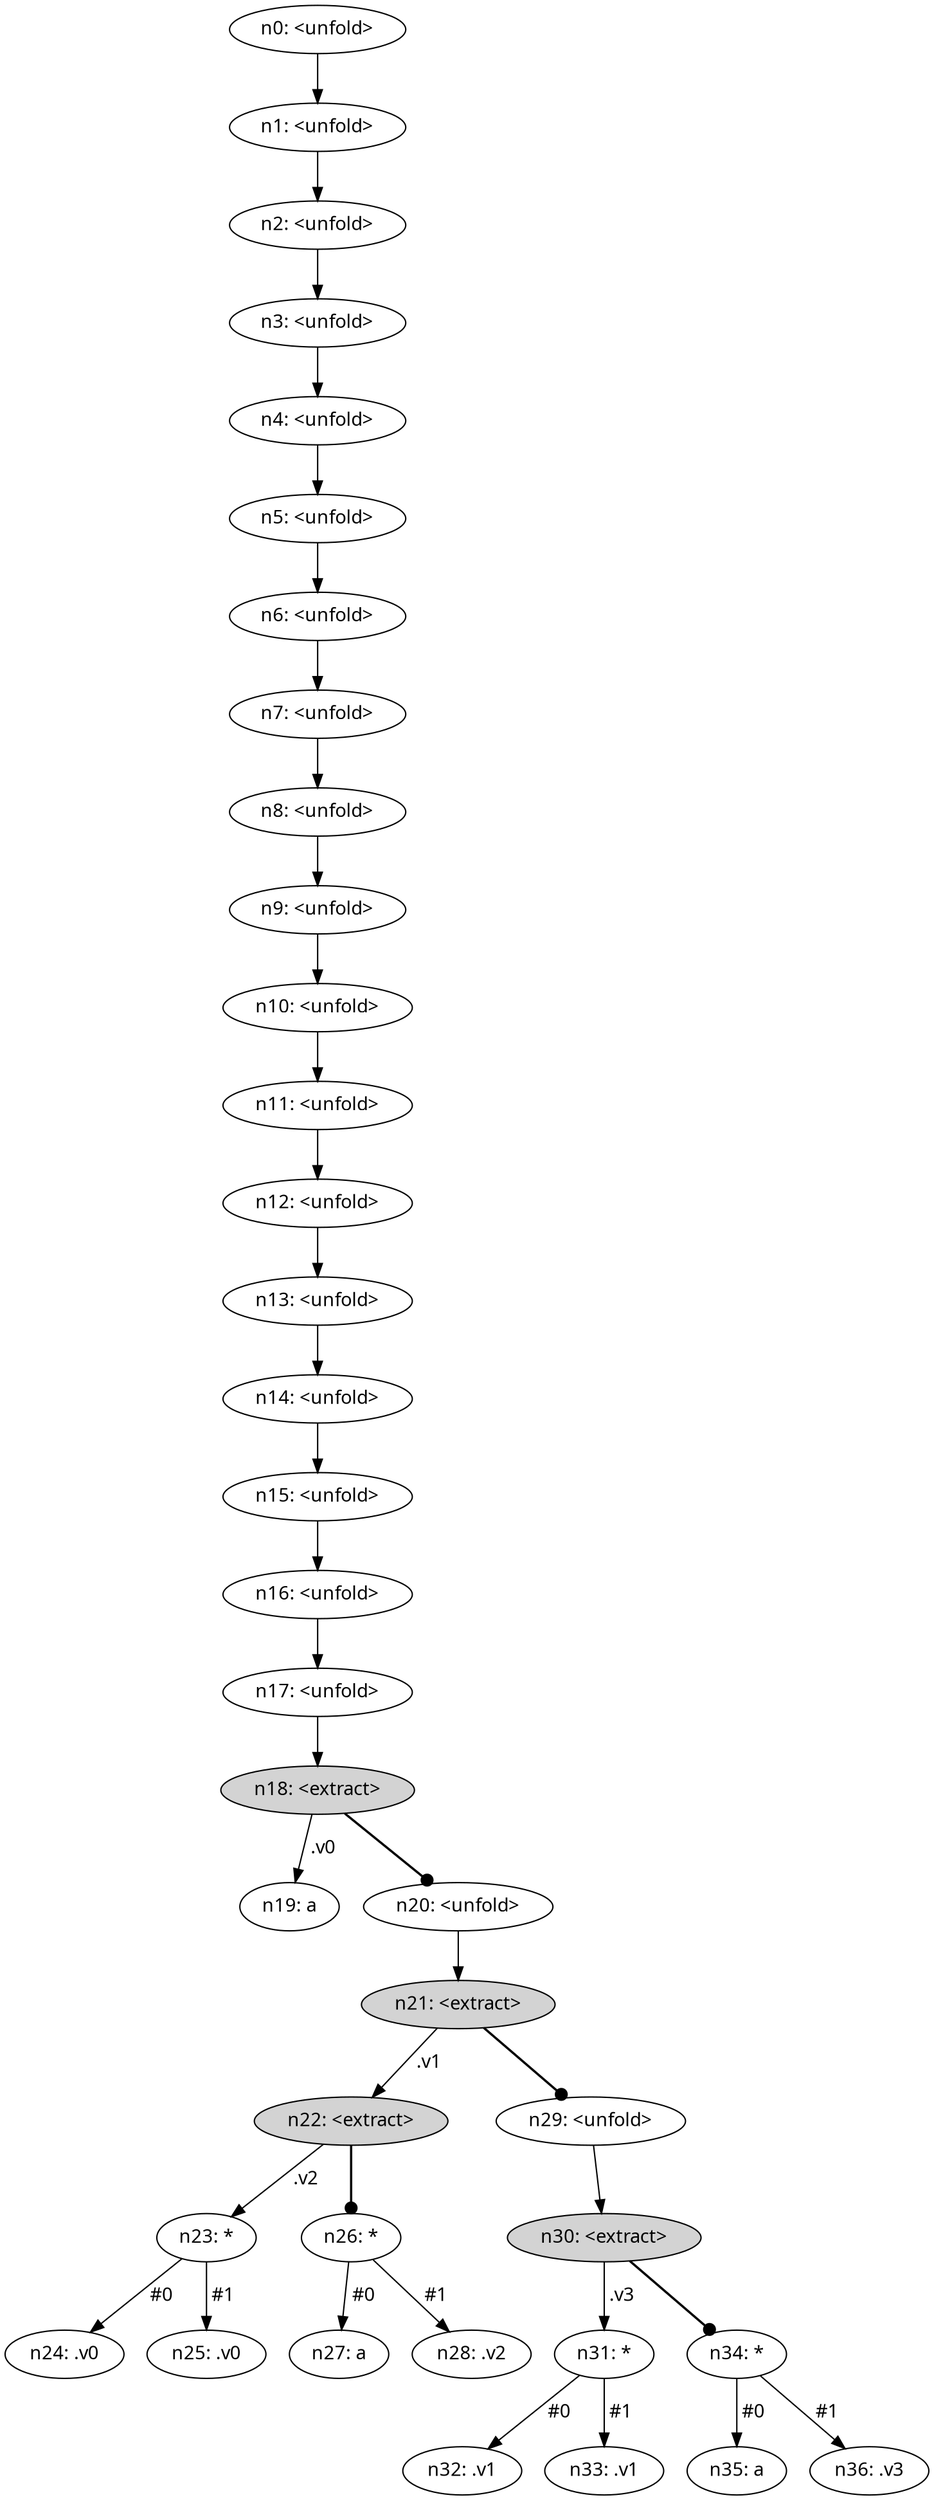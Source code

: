 digraph {
    node [fontname="bold helvetica"];
    edge [fontname="bold helvetica"];
    n0 [label="n0: <unfold>"];
    n1 [label="n1: <unfold>"];
    n0 -> n1;
    n2 [label="n2: <unfold>"];
    n1 -> n2;
    n3 [label="n3: <unfold>"];
    n2 -> n3;
    n4 [label="n4: <unfold>"];
    n3 -> n4;
    n5 [label="n5: <unfold>"];
    n4 -> n5;
    n6 [label="n6: <unfold>"];
    n5 -> n6;
    n7 [label="n7: <unfold>"];
    n6 -> n7;
    n8 [label="n8: <unfold>"];
    n7 -> n8;
    n9 [label="n9: <unfold>"];
    n8 -> n9;
    n10 [label="n10: <unfold>"];
    n9 -> n10;
    n11 [label="n11: <unfold>"];
    n10 -> n11;
    n12 [label="n12: <unfold>"];
    n11 -> n12;
    n13 [label="n13: <unfold>"];
    n12 -> n13;
    n14 [label="n14: <unfold>"];
    n13 -> n14;
    n15 [label="n15: <unfold>"];
    n14 -> n15;
    n16 [label="n16: <unfold>"];
    n15 -> n16;
    n17 [label="n17: <unfold>"];
    n16 -> n17;
    n18 [label="n18: <extract>"] [style=filled];
    n17 -> n18;
    n19 [label="n19: a"];
    n18 -> n19 [label=" .v0 "];
    n20 [label="n20: <unfold>"];
    n18 -> n20 [penwidth=1.7 arrowhead=dot];
    n21 [label="n21: <extract>"] [style=filled];
    n20 -> n21;
    n22 [label="n22: <extract>"] [style=filled];
    n21 -> n22 [label=" .v1 "];
    n23 [label="n23: *"];
    n22 -> n23 [label=" .v2 "];
    n24 [label="n24: .v0"];
    n23 -> n24 [label=" #0 "];
    n25 [label="n25: .v0"];
    n23 -> n25 [label=" #1 "];
    n26 [label="n26: *"];
    n22 -> n26 [penwidth=1.7 arrowhead=dot];
    n27 [label="n27: a"];
    n26 -> n27 [label=" #0 "];
    n28 [label="n28: .v2"];
    n26 -> n28 [label=" #1 "];
    n29 [label="n29: <unfold>"];
    n21 -> n29 [penwidth=1.7 arrowhead=dot];
    n30 [label="n30: <extract>"] [style=filled];
    n29 -> n30;
    n31 [label="n31: *"];
    n30 -> n31 [label=" .v3 "];
    n32 [label="n32: .v1"];
    n31 -> n32 [label=" #0 "];
    n33 [label="n33: .v1"];
    n31 -> n33 [label=" #1 "];
    n34 [label="n34: *"];
    n30 -> n34 [penwidth=1.7 arrowhead=dot];
    n35 [label="n35: a"];
    n34 -> n35 [label=" #0 "];
    n36 [label="n36: .v3"];
    n34 -> n36 [label=" #1 "];
}
